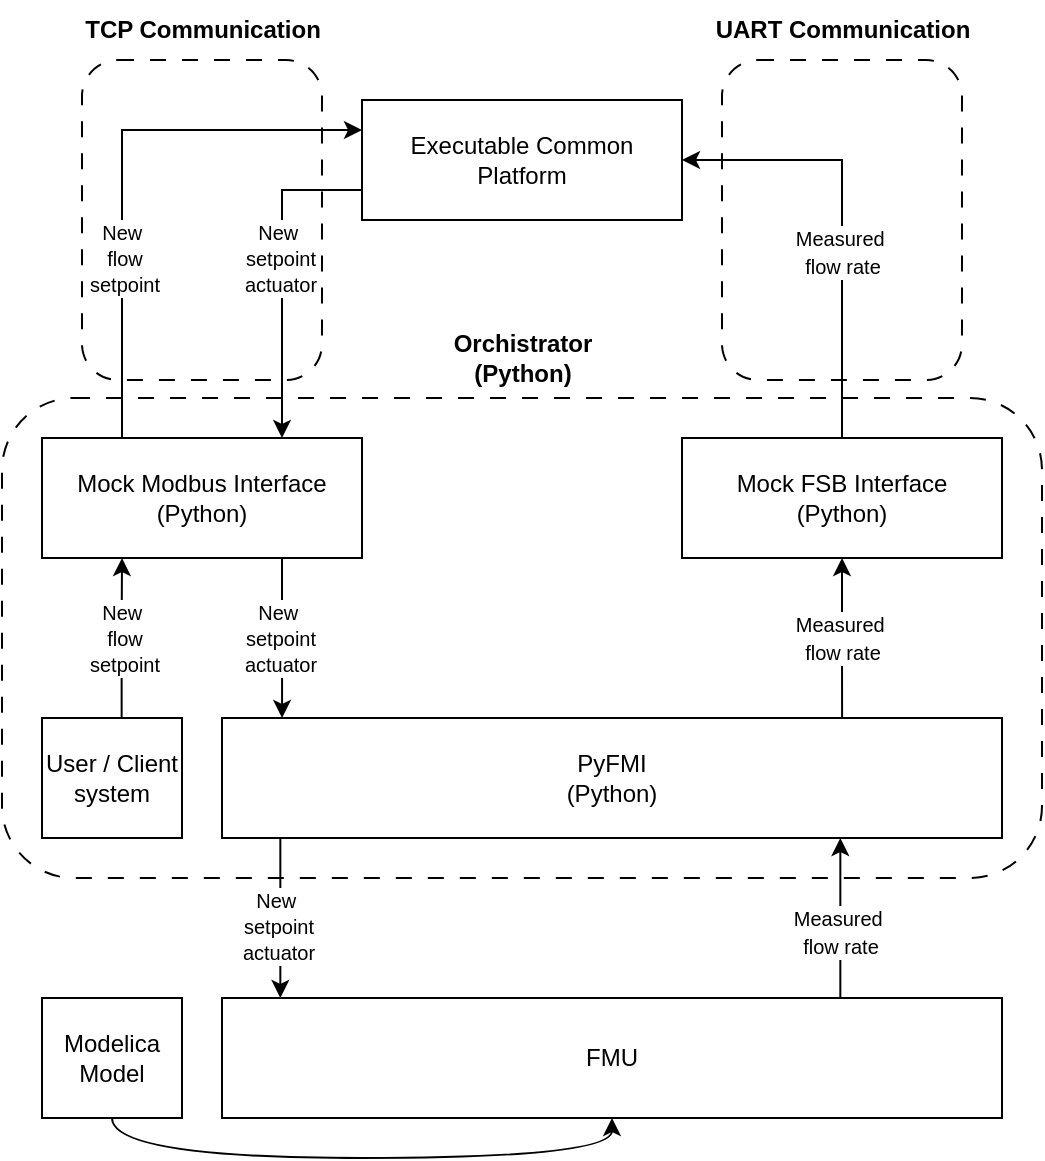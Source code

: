 <mxfile version="28.0.6">
  <diagram name="Page-1" id="0T-4phRKAJT4-IHzqV7b">
    <mxGraphModel dx="1188" dy="664" grid="1" gridSize="10" guides="1" tooltips="1" connect="1" arrows="1" fold="1" page="1" pageScale="1" pageWidth="850" pageHeight="1100" math="0" shadow="0">
      <root>
        <mxCell id="0" />
        <mxCell id="1" parent="0" />
        <mxCell id="KuING2nJ-84F3JOzizR9-13" value="" style="rounded=1;whiteSpace=wrap;html=1;fillColor=none;dashed=1;dashPattern=8 8;" vertex="1" parent="1">
          <mxGeometry x="180" y="300" width="520" height="240" as="geometry" />
        </mxCell>
        <mxCell id="Ht0l2AZ8sPLP8vT-4crQ-9" value="" style="rounded=1;whiteSpace=wrap;html=1;fillColor=none;dashed=1;dashPattern=8 8;" parent="1" vertex="1">
          <mxGeometry x="220" y="131" width="120" height="160" as="geometry" />
        </mxCell>
        <mxCell id="Ht0l2AZ8sPLP8vT-4crQ-10" value="" style="rounded=1;whiteSpace=wrap;html=1;fillColor=none;dashed=1;dashPattern=8 8;" parent="1" vertex="1">
          <mxGeometry x="540" y="131" width="120" height="160" as="geometry" />
        </mxCell>
        <mxCell id="Ht0l2AZ8sPLP8vT-4crQ-8" style="edgeStyle=orthogonalEdgeStyle;rounded=0;orthogonalLoop=1;jettySize=auto;html=1;exitX=0;exitY=0.25;exitDx=0;exitDy=0;entryX=0.25;entryY=0;entryDx=0;entryDy=0;startArrow=classic;startFill=1;endArrow=none;endFill=0;" parent="1" source="Ht0l2AZ8sPLP8vT-4crQ-1" target="Ht0l2AZ8sPLP8vT-4crQ-2" edge="1">
          <mxGeometry relative="1" as="geometry" />
        </mxCell>
        <mxCell id="Ht0l2AZ8sPLP8vT-4crQ-1" value="Executable Common Platform" style="rounded=0;whiteSpace=wrap;html=1;" parent="1" vertex="1">
          <mxGeometry x="360" y="151" width="160" height="60" as="geometry" />
        </mxCell>
        <mxCell id="Ht0l2AZ8sPLP8vT-4crQ-6" style="edgeStyle=orthogonalEdgeStyle;rounded=0;orthogonalLoop=1;jettySize=auto;html=1;exitX=0.75;exitY=0;exitDx=0;exitDy=0;entryX=0;entryY=0.75;entryDx=0;entryDy=0;endArrow=none;endFill=0;startArrow=classic;startFill=1;" parent="1" source="Ht0l2AZ8sPLP8vT-4crQ-2" target="Ht0l2AZ8sPLP8vT-4crQ-1" edge="1">
          <mxGeometry relative="1" as="geometry" />
        </mxCell>
        <mxCell id="Ht0l2AZ8sPLP8vT-4crQ-2" value="Mock Modbus Interface&lt;div&gt;(Python)&lt;/div&gt;" style="rounded=0;whiteSpace=wrap;html=1;" parent="1" vertex="1">
          <mxGeometry x="200" y="320" width="160" height="60" as="geometry" />
        </mxCell>
        <mxCell id="Ht0l2AZ8sPLP8vT-4crQ-4" style="edgeStyle=orthogonalEdgeStyle;rounded=0;orthogonalLoop=1;jettySize=auto;html=1;exitX=0.5;exitY=0;exitDx=0;exitDy=0;entryX=1;entryY=0.5;entryDx=0;entryDy=0;" parent="1" source="Ht0l2AZ8sPLP8vT-4crQ-3" target="Ht0l2AZ8sPLP8vT-4crQ-1" edge="1">
          <mxGeometry relative="1" as="geometry" />
        </mxCell>
        <mxCell id="Ht0l2AZ8sPLP8vT-4crQ-13" value="&lt;font style=&quot;font-size: 10px;&quot;&gt;Measured&amp;nbsp;&lt;/font&gt;&lt;div&gt;&lt;font style=&quot;font-size: 10px;&quot;&gt;flow rate&lt;/font&gt;&lt;/div&gt;" style="edgeLabel;html=1;align=center;verticalAlign=middle;resizable=0;points=[];" parent="Ht0l2AZ8sPLP8vT-4crQ-4" vertex="1" connectable="0">
          <mxGeometry x="-0.136" relative="1" as="geometry">
            <mxPoint y="1" as="offset" />
          </mxGeometry>
        </mxCell>
        <mxCell id="Ht0l2AZ8sPLP8vT-4crQ-3" value="Mock FSB Interface&lt;div&gt;(Python)&lt;/div&gt;" style="rounded=0;whiteSpace=wrap;html=1;" parent="1" vertex="1">
          <mxGeometry x="520" y="320" width="160" height="60" as="geometry" />
        </mxCell>
        <mxCell id="Ht0l2AZ8sPLP8vT-4crQ-11" value="TCP Communication" style="text;html=1;align=center;verticalAlign=middle;resizable=0;points=[];autosize=1;strokeColor=none;fillColor=none;fontStyle=1" parent="1" vertex="1">
          <mxGeometry x="215" y="101" width="130" height="30" as="geometry" />
        </mxCell>
        <mxCell id="Ht0l2AZ8sPLP8vT-4crQ-12" value="UART Communication" style="text;html=1;align=center;verticalAlign=middle;resizable=0;points=[];autosize=1;strokeColor=none;fillColor=none;fontStyle=1" parent="1" vertex="1">
          <mxGeometry x="530" y="101" width="140" height="30" as="geometry" />
        </mxCell>
        <mxCell id="Ht0l2AZ8sPLP8vT-4crQ-14" value="&lt;span style=&quot;font-size: 10px;&quot;&gt;New&amp;nbsp;&lt;/span&gt;&lt;div&gt;&lt;span style=&quot;font-size: 10px;&quot;&gt;flow&lt;/span&gt;&lt;div&gt;&lt;span style=&quot;font-size: 10px;&quot;&gt;setpoint&lt;/span&gt;&lt;/div&gt;&lt;/div&gt;" style="edgeLabel;html=1;align=center;verticalAlign=middle;resizable=0;points=[];" parent="1" vertex="1" connectable="0">
          <mxGeometry x="236" y="224" as="geometry">
            <mxPoint x="5" y="6" as="offset" />
          </mxGeometry>
        </mxCell>
        <mxCell id="Ht0l2AZ8sPLP8vT-4crQ-15" value="&lt;span style=&quot;font-size: 10px;&quot;&gt;New&amp;nbsp;&lt;/span&gt;&lt;div&gt;&lt;span style=&quot;font-size: 10px;&quot;&gt;setpoint&lt;/span&gt;&lt;div&gt;&lt;span style=&quot;font-size: 10px;&quot;&gt;actuator&lt;/span&gt;&lt;/div&gt;&lt;/div&gt;" style="edgeLabel;html=1;align=center;verticalAlign=middle;resizable=0;points=[];" parent="1" vertex="1" connectable="0">
          <mxGeometry x="335" y="231" as="geometry">
            <mxPoint x="-16" y="-1" as="offset" />
          </mxGeometry>
        </mxCell>
        <mxCell id="KuING2nJ-84F3JOzizR9-1" value="PyFMI&lt;div&gt;(Python)&lt;/div&gt;" style="rounded=0;whiteSpace=wrap;html=1;" vertex="1" parent="1">
          <mxGeometry x="290" y="460" width="390" height="60" as="geometry" />
        </mxCell>
        <mxCell id="KuING2nJ-84F3JOzizR9-2" value="User / Client system" style="rounded=0;whiteSpace=wrap;html=1;direction=south;" vertex="1" parent="1">
          <mxGeometry x="200" y="460" width="70" height="60" as="geometry" />
        </mxCell>
        <mxCell id="KuING2nJ-84F3JOzizR9-6" style="edgeStyle=orthogonalEdgeStyle;rounded=0;orthogonalLoop=1;jettySize=auto;html=1;exitX=0;exitY=0.431;exitDx=0;exitDy=0;entryX=0.25;entryY=1;entryDx=0;entryDy=0;exitPerimeter=0;" edge="1" parent="1" source="KuING2nJ-84F3JOzizR9-2" target="Ht0l2AZ8sPLP8vT-4crQ-2">
          <mxGeometry relative="1" as="geometry" />
        </mxCell>
        <mxCell id="KuING2nJ-84F3JOzizR9-7" style="edgeStyle=orthogonalEdgeStyle;rounded=0;orthogonalLoop=1;jettySize=auto;html=1;exitX=0.75;exitY=1;exitDx=0;exitDy=0;entryX=0.077;entryY=0;entryDx=0;entryDy=0;entryPerimeter=0;" edge="1" parent="1" source="Ht0l2AZ8sPLP8vT-4crQ-2" target="KuING2nJ-84F3JOzizR9-1">
          <mxGeometry relative="1" as="geometry">
            <mxPoint x="320" y="430" as="targetPoint" />
          </mxGeometry>
        </mxCell>
        <mxCell id="KuING2nJ-84F3JOzizR9-8" style="edgeStyle=orthogonalEdgeStyle;rounded=0;orthogonalLoop=1;jettySize=auto;html=1;exitX=0.5;exitY=1;exitDx=0;exitDy=0;startArrow=classic;startFill=1;endArrow=none;endFill=0;entryX=0.795;entryY=0.003;entryDx=0;entryDy=0;entryPerimeter=0;" edge="1" parent="1" source="Ht0l2AZ8sPLP8vT-4crQ-3" target="KuING2nJ-84F3JOzizR9-1">
          <mxGeometry relative="1" as="geometry">
            <mxPoint x="600" y="430" as="targetPoint" />
          </mxGeometry>
        </mxCell>
        <mxCell id="KuING2nJ-84F3JOzizR9-9" value="&lt;font style=&quot;font-size: 10px;&quot;&gt;Measured&amp;nbsp;&lt;/font&gt;&lt;div&gt;&lt;font style=&quot;font-size: 10px;&quot;&gt;flow rate&lt;/font&gt;&lt;/div&gt;" style="edgeLabel;html=1;align=center;verticalAlign=middle;resizable=0;points=[];" vertex="1" connectable="0" parent="1">
          <mxGeometry x="600" y="420" as="geometry" />
        </mxCell>
        <mxCell id="KuING2nJ-84F3JOzizR9-10" value="&lt;span style=&quot;font-size: 10px;&quot;&gt;New&amp;nbsp;&lt;/span&gt;&lt;div&gt;&lt;span style=&quot;font-size: 10px;&quot;&gt;flow&lt;/span&gt;&lt;div&gt;&lt;span style=&quot;font-size: 10px;&quot;&gt;setpoint&lt;/span&gt;&lt;/div&gt;&lt;/div&gt;" style="edgeLabel;html=1;align=center;verticalAlign=middle;resizable=0;points=[];" vertex="1" connectable="0" parent="1">
          <mxGeometry x="235.5" y="414" as="geometry">
            <mxPoint x="5" y="6" as="offset" />
          </mxGeometry>
        </mxCell>
        <mxCell id="KuING2nJ-84F3JOzizR9-11" value="&lt;span style=&quot;font-size: 10px;&quot;&gt;New&amp;nbsp;&lt;/span&gt;&lt;div&gt;&lt;span style=&quot;font-size: 10px;&quot;&gt;setpoint&lt;/span&gt;&lt;div&gt;&lt;span style=&quot;font-size: 10px;&quot;&gt;actuator&lt;/span&gt;&lt;/div&gt;&lt;/div&gt;" style="edgeLabel;html=1;align=center;verticalAlign=middle;resizable=0;points=[];" vertex="1" connectable="0" parent="1">
          <mxGeometry x="335" y="421" as="geometry">
            <mxPoint x="-16" y="-1" as="offset" />
          </mxGeometry>
        </mxCell>
        <mxCell id="KuING2nJ-84F3JOzizR9-14" value="Orchistrator&lt;div&gt;(Python)&lt;/div&gt;" style="text;html=1;align=center;verticalAlign=middle;resizable=0;points=[];autosize=1;strokeColor=none;fillColor=none;fontStyle=1" vertex="1" parent="1">
          <mxGeometry x="395" y="260" width="90" height="40" as="geometry" />
        </mxCell>
        <mxCell id="KuING2nJ-84F3JOzizR9-15" value="FMU" style="rounded=0;whiteSpace=wrap;html=1;" vertex="1" parent="1">
          <mxGeometry x="290" y="600" width="390" height="60" as="geometry" />
        </mxCell>
        <mxCell id="KuING2nJ-84F3JOzizR9-16" style="edgeStyle=orthogonalEdgeStyle;rounded=0;orthogonalLoop=1;jettySize=auto;html=1;exitX=0.75;exitY=1;exitDx=0;exitDy=0;entryX=0.077;entryY=0;entryDx=0;entryDy=0;entryPerimeter=0;" edge="1" parent="1">
          <mxGeometry relative="1" as="geometry">
            <mxPoint x="319.17" y="520" as="sourcePoint" />
            <mxPoint x="319.17" y="600" as="targetPoint" />
          </mxGeometry>
        </mxCell>
        <mxCell id="KuING2nJ-84F3JOzizR9-17" style="edgeStyle=orthogonalEdgeStyle;rounded=0;orthogonalLoop=1;jettySize=auto;html=1;exitX=0.5;exitY=1;exitDx=0;exitDy=0;startArrow=classic;startFill=1;endArrow=none;endFill=0;entryX=0.795;entryY=0.003;entryDx=0;entryDy=0;entryPerimeter=0;" edge="1" parent="1">
          <mxGeometry relative="1" as="geometry">
            <mxPoint x="599.17" y="520" as="sourcePoint" />
            <mxPoint x="599.17" y="600" as="targetPoint" />
          </mxGeometry>
        </mxCell>
        <mxCell id="KuING2nJ-84F3JOzizR9-18" value="&lt;font style=&quot;font-size: 10px;&quot;&gt;Measured&amp;nbsp;&lt;/font&gt;&lt;div&gt;&lt;font style=&quot;font-size: 10px;&quot;&gt;flow rate&lt;/font&gt;&lt;/div&gt;" style="edgeLabel;html=1;align=center;verticalAlign=middle;resizable=0;points=[];" vertex="1" connectable="0" parent="1">
          <mxGeometry x="599.17" y="567" as="geometry" />
        </mxCell>
        <mxCell id="KuING2nJ-84F3JOzizR9-19" value="&lt;span style=&quot;font-size: 10px;&quot;&gt;New&amp;nbsp;&lt;/span&gt;&lt;div&gt;&lt;span style=&quot;font-size: 10px;&quot;&gt;setpoint&lt;/span&gt;&lt;div&gt;&lt;span style=&quot;font-size: 10px;&quot;&gt;actuator&lt;/span&gt;&lt;/div&gt;&lt;/div&gt;" style="edgeLabel;html=1;align=center;verticalAlign=middle;resizable=0;points=[];" vertex="1" connectable="0" parent="1">
          <mxGeometry x="334.17" y="565" as="geometry">
            <mxPoint x="-16" y="-1" as="offset" />
          </mxGeometry>
        </mxCell>
        <mxCell id="KuING2nJ-84F3JOzizR9-23" style="edgeStyle=orthogonalEdgeStyle;rounded=0;orthogonalLoop=1;jettySize=auto;html=1;exitX=0.5;exitY=1;exitDx=0;exitDy=0;entryX=0.5;entryY=1;entryDx=0;entryDy=0;curved=1;" edge="1" parent="1" source="KuING2nJ-84F3JOzizR9-20" target="KuING2nJ-84F3JOzizR9-15">
          <mxGeometry relative="1" as="geometry" />
        </mxCell>
        <mxCell id="KuING2nJ-84F3JOzizR9-20" value="Modelica&lt;div&gt;Model&lt;/div&gt;" style="rounded=0;whiteSpace=wrap;html=1;" vertex="1" parent="1">
          <mxGeometry x="200" y="600" width="70" height="60" as="geometry" />
        </mxCell>
      </root>
    </mxGraphModel>
  </diagram>
</mxfile>
